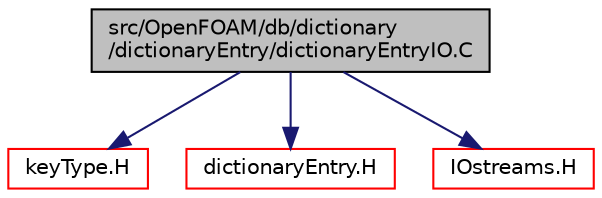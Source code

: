 digraph "src/OpenFOAM/db/dictionary/dictionaryEntry/dictionaryEntryIO.C"
{
  bgcolor="transparent";
  edge [fontname="Helvetica",fontsize="10",labelfontname="Helvetica",labelfontsize="10"];
  node [fontname="Helvetica",fontsize="10",shape=record];
  Node1 [label="src/OpenFOAM/db/dictionary\l/dictionaryEntry/dictionaryEntryIO.C",height=0.2,width=0.4,color="black", fillcolor="grey75", style="filled", fontcolor="black"];
  Node1 -> Node2 [color="midnightblue",fontsize="10",style="solid",fontname="Helvetica"];
  Node2 [label="keyType.H",height=0.2,width=0.4,color="red",URL="$a09302.html"];
  Node1 -> Node3 [color="midnightblue",fontsize="10",style="solid",fontname="Helvetica"];
  Node3 [label="dictionaryEntry.H",height=0.2,width=0.4,color="red",URL="$a07989.html"];
  Node1 -> Node4 [color="midnightblue",fontsize="10",style="solid",fontname="Helvetica"];
  Node4 [label="IOstreams.H",height=0.2,width=0.4,color="red",URL="$a08086.html",tooltip="Useful combination of include files which define Sin, Sout and Serr and the use of IO streams general..."];
}
